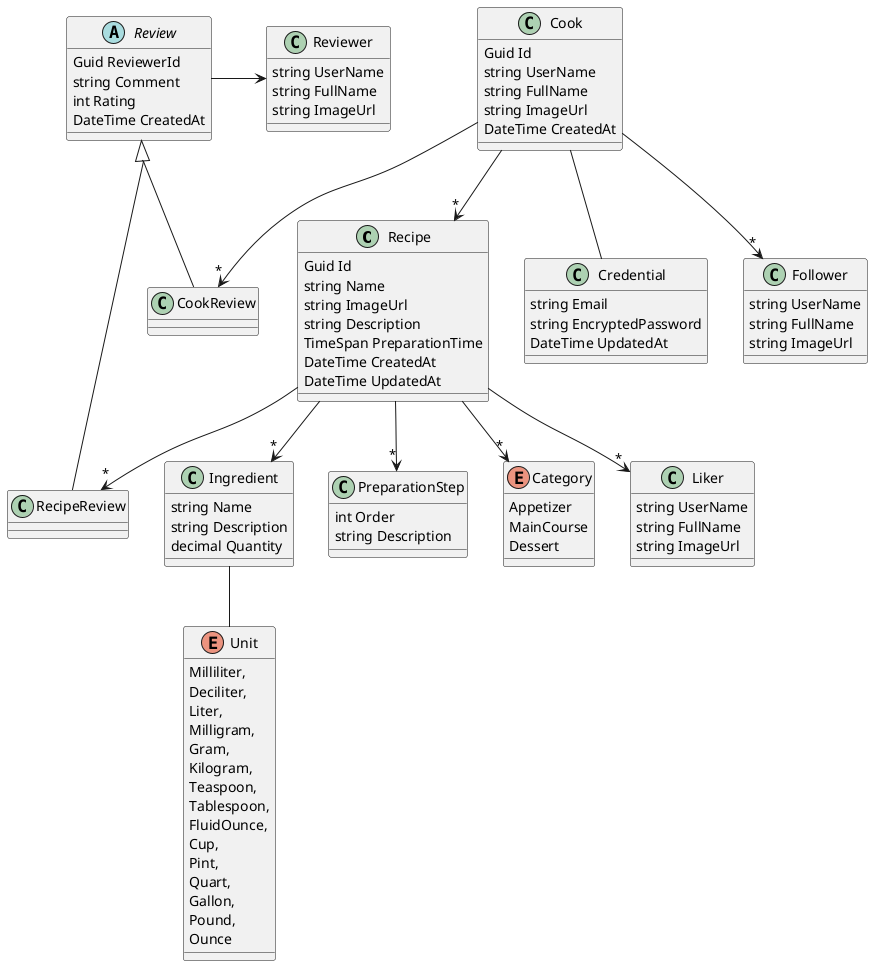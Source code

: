 ﻿@startuml
'https://plantuml.com/class-diagram

skinparam groupInheritance 2

class Recipe {
    Guid Id
    string Name
    string ImageUrl
    string Description
    TimeSpan PreparationTime
    DateTime CreatedAt
    DateTime UpdatedAt
}

class Cook {
    Guid Id
    string UserName
    string FullName
    string ImageUrl
    DateTime CreatedAt
}

class Credential {
    string Email
    string EncryptedPassword
    DateTime UpdatedAt
}

class Ingredient {
    string Name
    string Description
    decimal Quantity
}

enum Unit {
    Milliliter,
    Deciliter,
    Liter,
    Milligram,
    Gram,
    Kilogram,
    Teaspoon,
    Tablespoon,
    FluidOunce,
    Cup,
    Pint,
    Quart,
    Gallon,
    Pound,
    Ounce
}

class PreparationStep {
    int Order
    string Description
}

enum Category {
    Appetizer
    MainCourse
    Dessert
}

class Reviewer {
    string UserName
    string FullName
    string ImageUrl
}

class Follower {
    string UserName
    string FullName
    string ImageUrl
}

class Liker {
    string UserName
    string FullName
    string ImageUrl
}

abstract class Review {
    Guid ReviewerId
    string Comment
    int Rating
    DateTime CreatedAt
}

class CookReview {
}

class RecipeReview {
}

Review <|-- CookReview
Review <|-- RecipeReview

Cook --> "*" Recipe
Cook -- Credential
Cook --> "*" CookReview
Cook --> "*" Follower

Recipe --> "*" Ingredient
Recipe --> "*" PreparationStep
Recipe --> "*" Category
Recipe --> "*" RecipeReview
Recipe --> "*" Liker

Ingredient -- Unit

Review -> Reviewer

@enduml